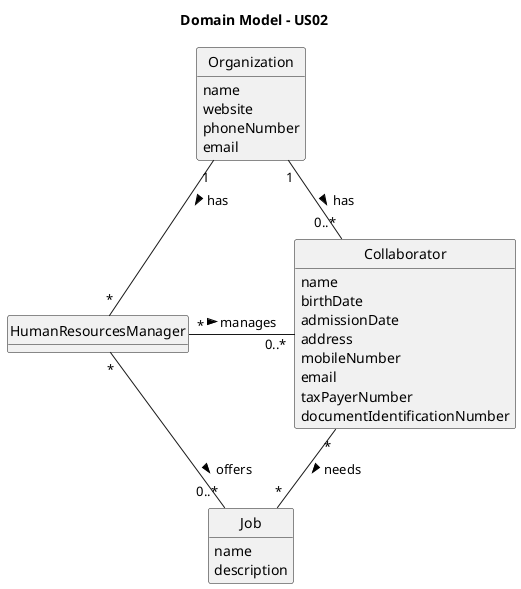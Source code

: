 @startuml
skinparam monochrome true
skinparam packageStyle rectangle
skinparam shadowing false

skinparam classAttributeIconSize 0

hide circle
hide methods

title Domain Model - US02

class Organization{
    name
    website
    phoneNumber
    email
}

class HumanResourcesManager{
}

class Job {
    name
    description
}

class Collaborator {
    name
    birthDate
    admissionDate
    address
    mobileNumber
    email
    taxPayerNumber
    documentIdentificationNumber
}


Organization "1" - "*" HumanResourcesManager : has >
Organization "1" -- "0..*" Collaborator : has >
HumanResourcesManager "*" - "0..*" Collaborator : manages >
HumanResourcesManager "*" - "0..*" Job : offers >
Collaborator "*" -- "*" Job : needs >
@enduml